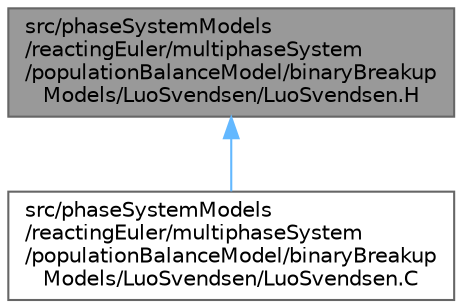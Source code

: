 digraph "src/phaseSystemModels/reactingEuler/multiphaseSystem/populationBalanceModel/binaryBreakupModels/LuoSvendsen/LuoSvendsen.H"
{
 // LATEX_PDF_SIZE
  bgcolor="transparent";
  edge [fontname=Helvetica,fontsize=10,labelfontname=Helvetica,labelfontsize=10];
  node [fontname=Helvetica,fontsize=10,shape=box,height=0.2,width=0.4];
  Node1 [id="Node000001",label="src/phaseSystemModels\l/reactingEuler/multiphaseSystem\l/populationBalanceModel/binaryBreakup\lModels/LuoSvendsen/LuoSvendsen.H",height=0.2,width=0.4,color="gray40", fillcolor="grey60", style="filled", fontcolor="black",tooltip=" "];
  Node1 -> Node2 [id="edge1_Node000001_Node000002",dir="back",color="steelblue1",style="solid",tooltip=" "];
  Node2 [id="Node000002",label="src/phaseSystemModels\l/reactingEuler/multiphaseSystem\l/populationBalanceModel/binaryBreakup\lModels/LuoSvendsen/LuoSvendsen.C",height=0.2,width=0.4,color="grey40", fillcolor="white", style="filled",URL="$LuoSvendsen_8C.html",tooltip=" "];
}
